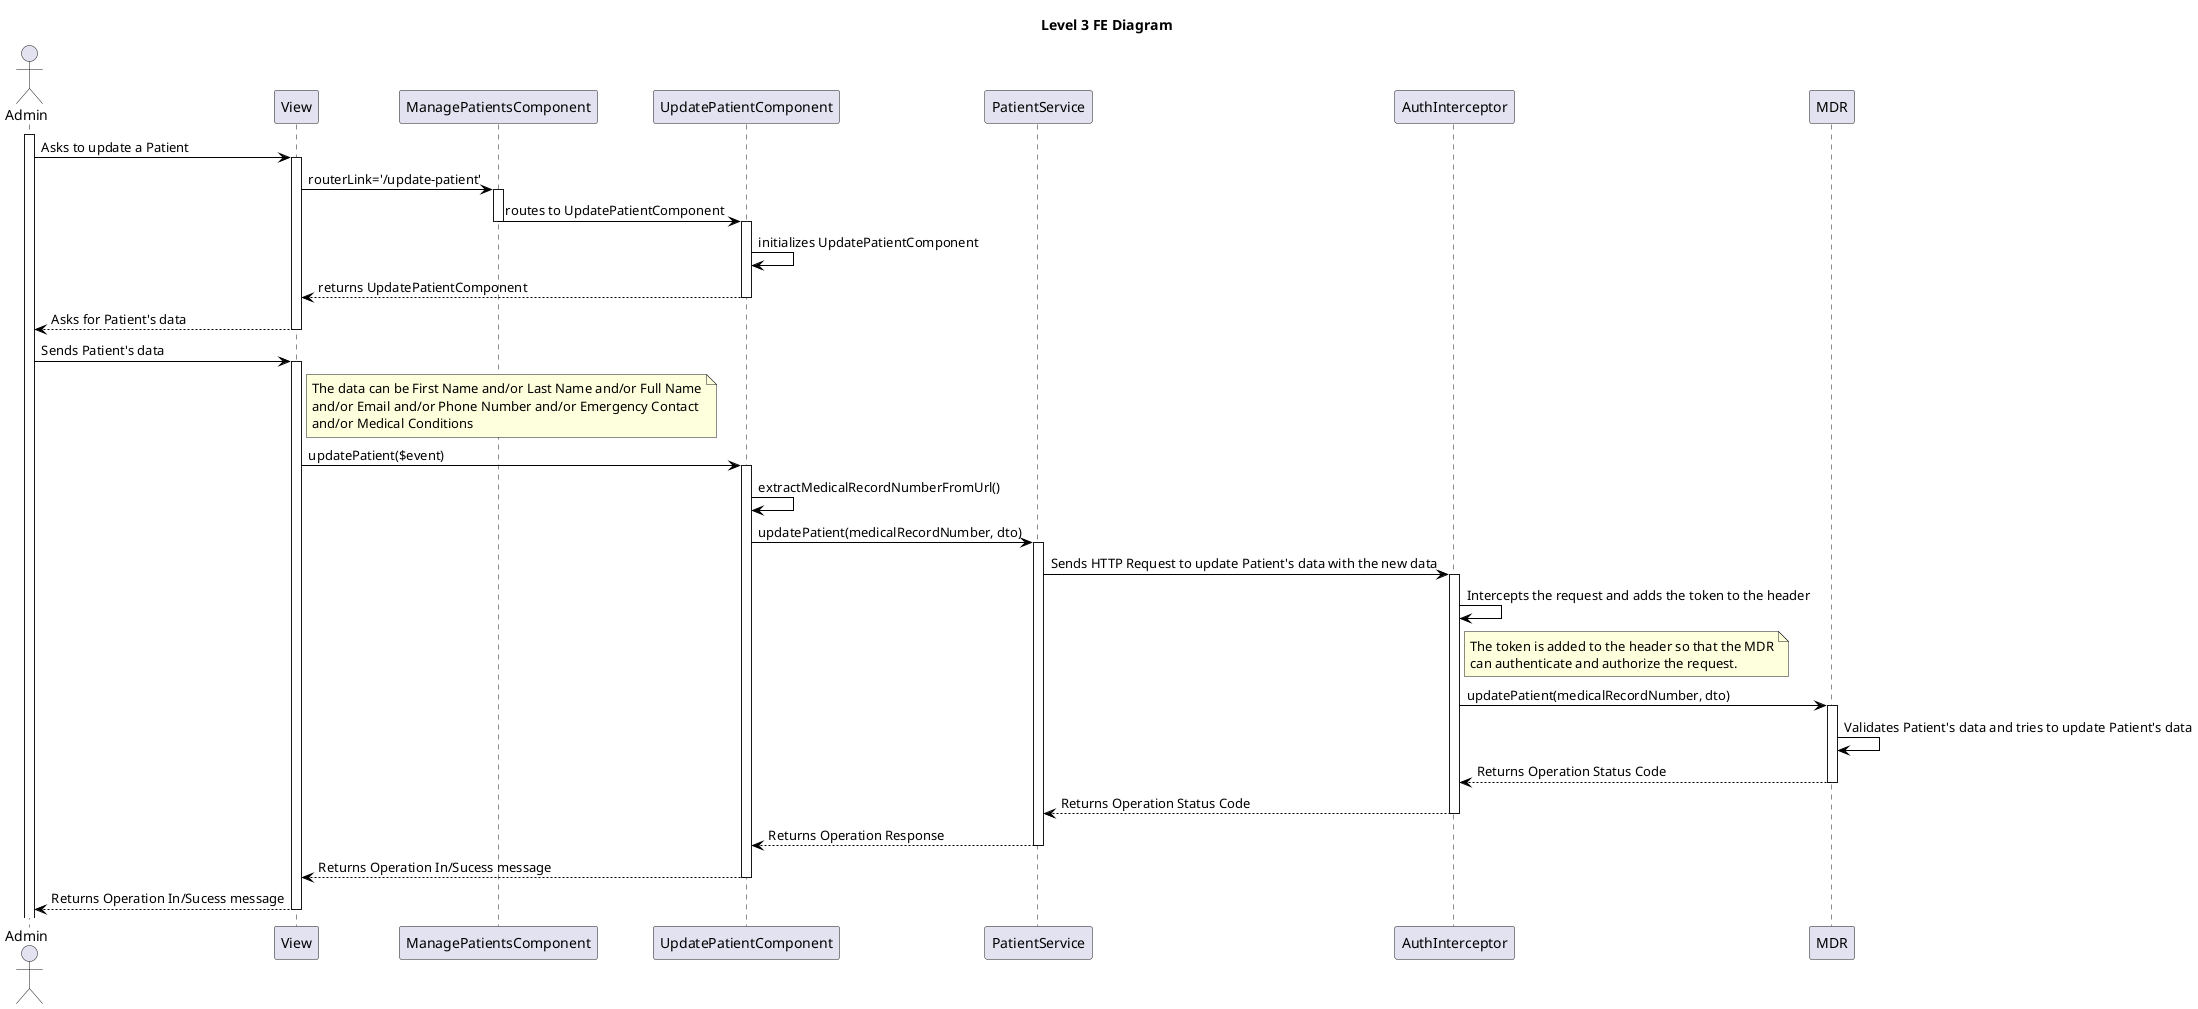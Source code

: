 @startuml level_3_FE

title Level 3 FE Diagram

hide empty members
'skinparam Linetype ortho

skinparam class {
    BackgroundColor<<valueObject>> #D6EAF8
    BackgroundColor<<root>> #FDEBD0
    BackgroundColor<<service>> #D1F2EB
    BackgroundColor #FEF9E7
    ArrowColor Black
}

skinparam package {
    BackgroundColor #EBF5FB
}

actor Admin as A
participant "View" as V
participant "ManagePatientsComponent" as MP
participant "UpdatePatientComponent" as CP
participant "PatientService" as PS
participant "AuthInterceptor" as AI
participant "MDR" as MDR

activate A
A -> V: Asks to update a Patient
activate V
V -> MP: routerLink='/update-patient'
activate MP
MP -> CP: routes to UpdatePatientComponent
deactivate MP
activate CP
CP -> CP: initializes UpdatePatientComponent
CP --> V: returns UpdatePatientComponent
deactivate CP
V --> A: Asks for Patient's data
deactivate V
A -> V: Sends Patient's data
note right of V: The data can be First Name and/or Last Name and/or Full Name\nand/or Email and/or Phone Number and/or Emergency Contact\nand/or Medical Conditions
activate V
V -> CP: updatePatient($event)
activate CP
CP -> CP: extractMedicalRecordNumberFromUrl()
CP -> PS: updatePatient(medicalRecordNumber, dto)
activate PS
PS -> AI: Sends HTTP Request to update Patient's data with the new data
activate AI
AI -> AI: Intercepts the request and adds the token to the header
note right of AI
    The token is added to the header so that the MDR
    can authenticate and authorize the request.
end note
AI -> MDR: updatePatient(medicalRecordNumber, dto)
activate MDR
MDR -> MDR: Validates Patient's data and tries to update Patient's data
MDR --> AI: Returns Operation Status Code
deactivate MDR
AI --> PS: Returns Operation Status Code
deactivate AI
PS --> CP: Returns Operation Response
deactivate PS
CP --> V: Returns Operation In/Sucess message
deactivate CP
V --> A: Returns Operation In/Sucess message
deactivate V

@enduml